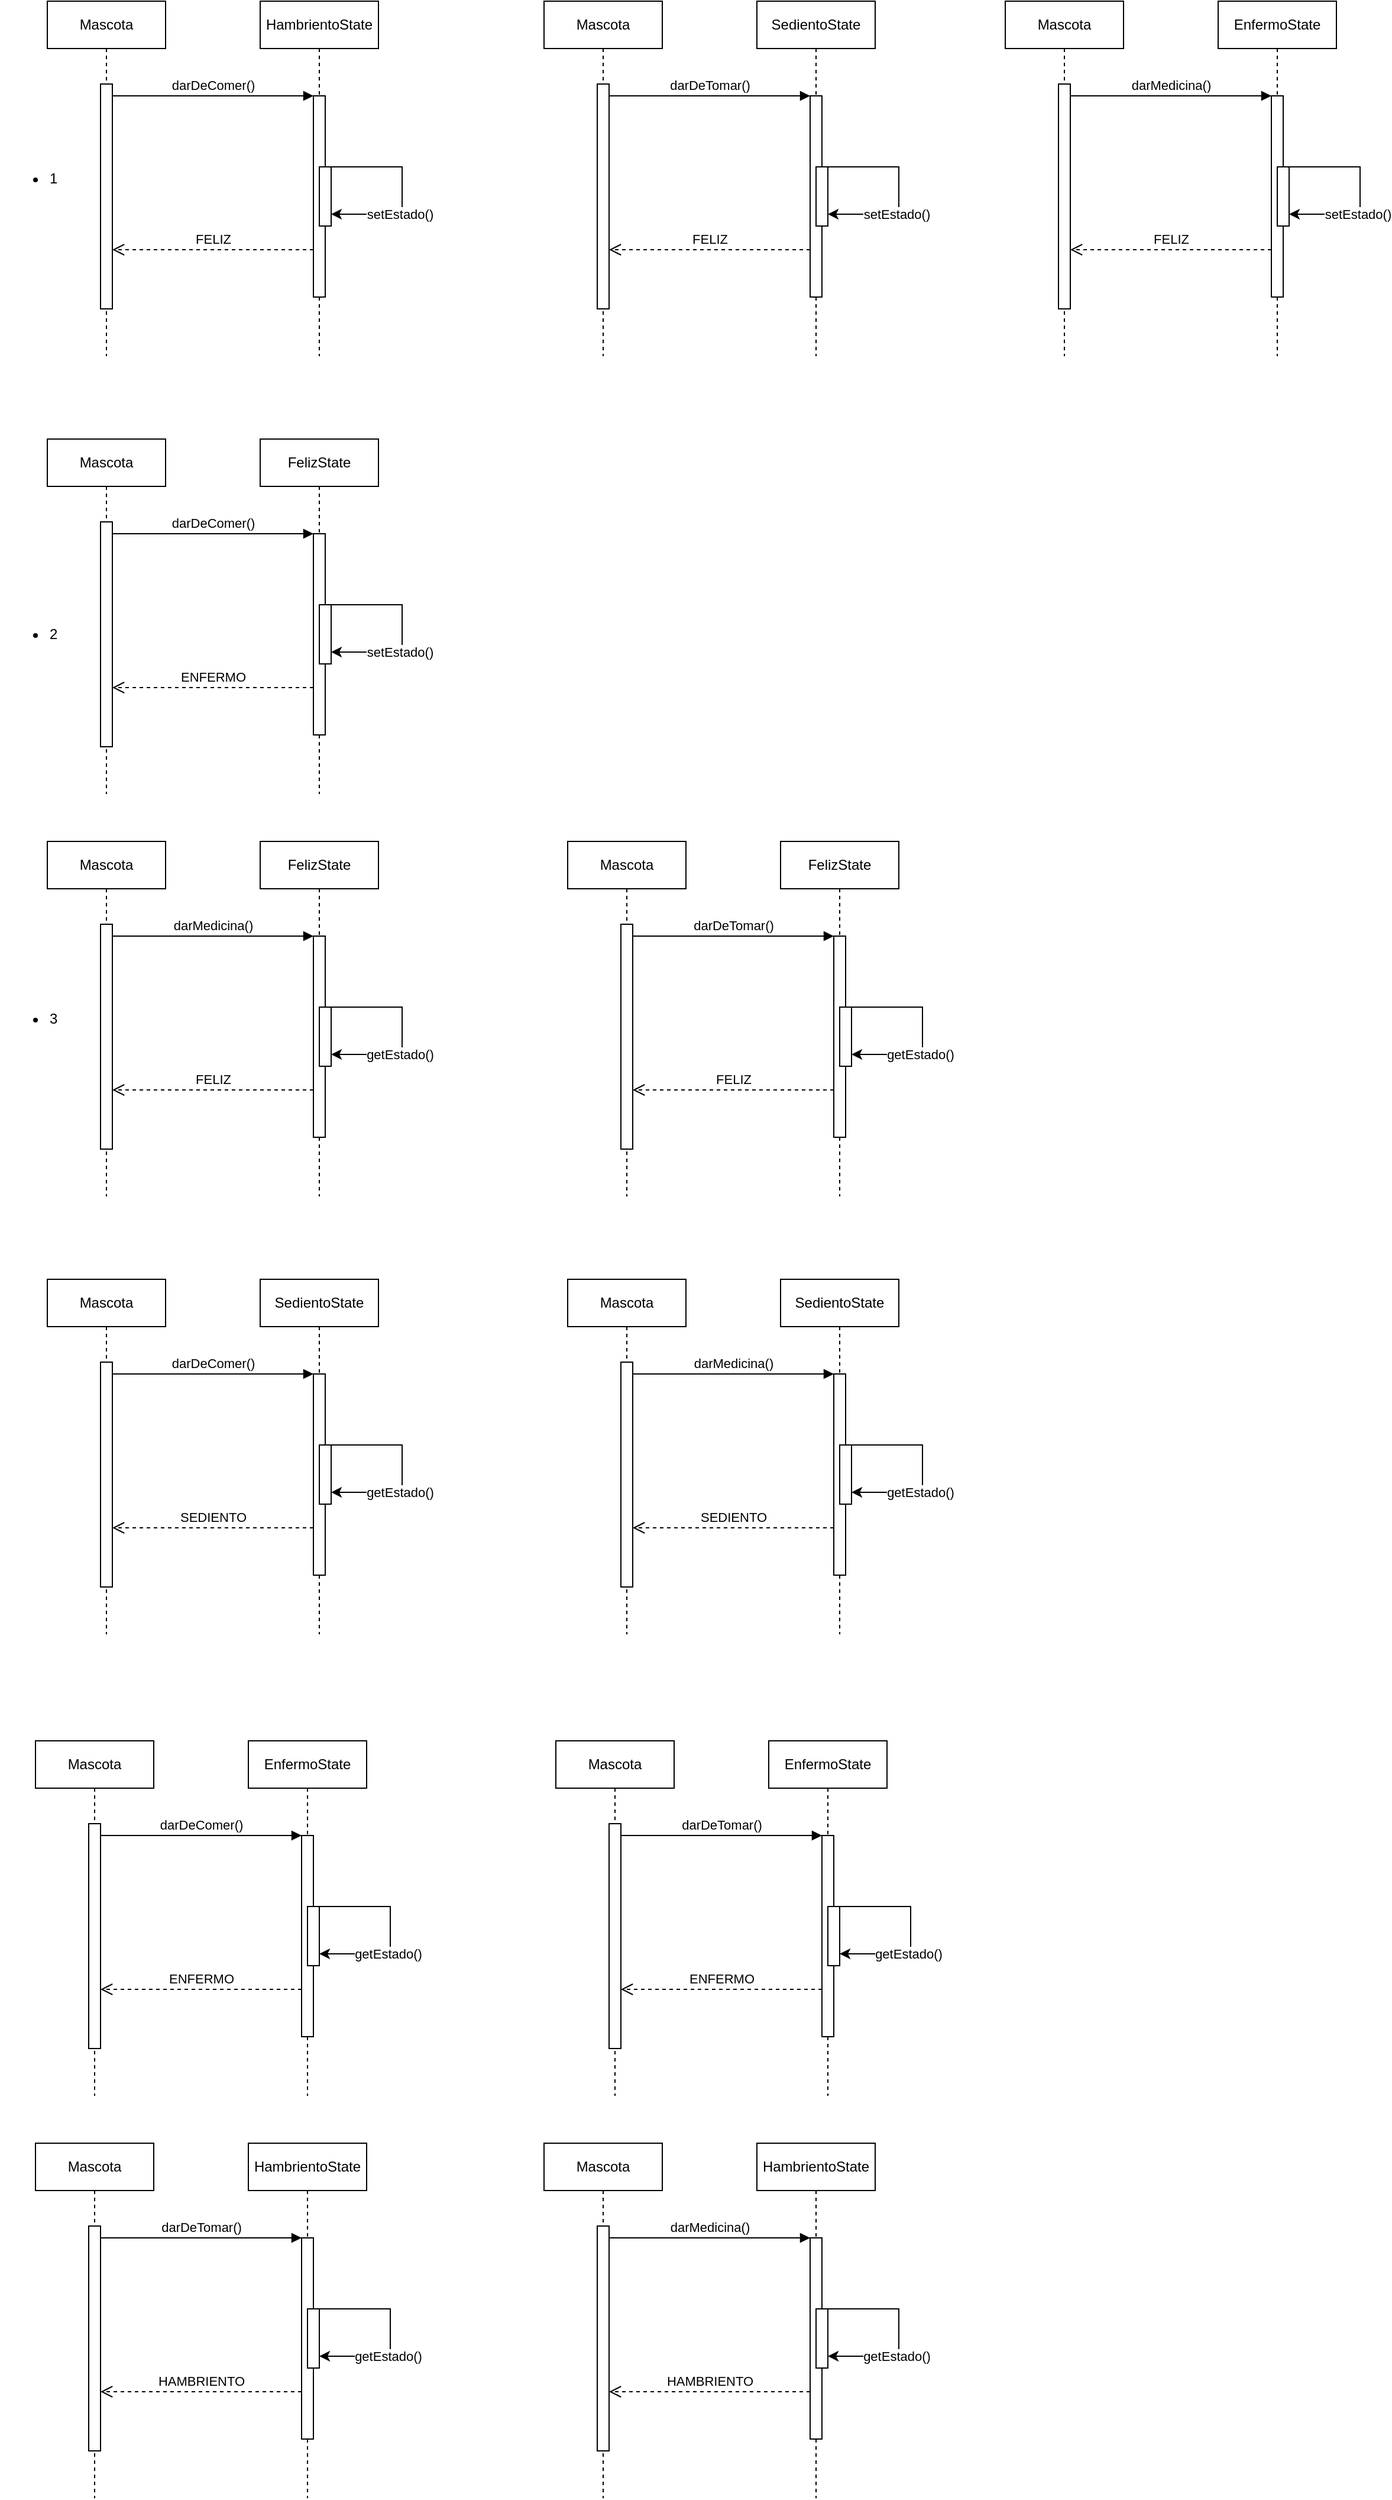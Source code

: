 <mxfile version="22.1.3" type="device">
  <diagram name="Page-1" id="2YBvvXClWsGukQMizWep">
    <mxGraphModel dx="880" dy="478" grid="1" gridSize="10" guides="1" tooltips="1" connect="1" arrows="1" fold="1" page="1" pageScale="1" pageWidth="850" pageHeight="1100" math="0" shadow="0">
      <root>
        <mxCell id="0" />
        <mxCell id="1" parent="0" />
        <mxCell id="iMLuaC9KQMyMeTdLvc0f-1" value="Mascota" style="shape=umlLifeline;perimeter=lifelinePerimeter;whiteSpace=wrap;html=1;container=0;dropTarget=0;collapsible=0;recursiveResize=0;outlineConnect=0;portConstraint=eastwest;newEdgeStyle={&quot;edgeStyle&quot;:&quot;elbowEdgeStyle&quot;,&quot;elbow&quot;:&quot;vertical&quot;,&quot;curved&quot;:0,&quot;rounded&quot;:0};" vertex="1" parent="1">
          <mxGeometry x="40" y="400" width="100" height="300" as="geometry" />
        </mxCell>
        <mxCell id="iMLuaC9KQMyMeTdLvc0f-2" value="" style="html=1;points=[];perimeter=orthogonalPerimeter;outlineConnect=0;targetShapes=umlLifeline;portConstraint=eastwest;newEdgeStyle={&quot;edgeStyle&quot;:&quot;elbowEdgeStyle&quot;,&quot;elbow&quot;:&quot;vertical&quot;,&quot;curved&quot;:0,&quot;rounded&quot;:0};" vertex="1" parent="iMLuaC9KQMyMeTdLvc0f-1">
          <mxGeometry x="45" y="70" width="10" height="190" as="geometry" />
        </mxCell>
        <mxCell id="iMLuaC9KQMyMeTdLvc0f-3" value="FelizState" style="shape=umlLifeline;perimeter=lifelinePerimeter;whiteSpace=wrap;html=1;container=0;dropTarget=0;collapsible=0;recursiveResize=0;outlineConnect=0;portConstraint=eastwest;newEdgeStyle={&quot;edgeStyle&quot;:&quot;elbowEdgeStyle&quot;,&quot;elbow&quot;:&quot;vertical&quot;,&quot;curved&quot;:0,&quot;rounded&quot;:0};" vertex="1" parent="1">
          <mxGeometry x="220" y="400" width="100" height="300" as="geometry" />
        </mxCell>
        <mxCell id="iMLuaC9KQMyMeTdLvc0f-4" value="" style="html=1;points=[];perimeter=orthogonalPerimeter;outlineConnect=0;targetShapes=umlLifeline;portConstraint=eastwest;newEdgeStyle={&quot;edgeStyle&quot;:&quot;elbowEdgeStyle&quot;,&quot;elbow&quot;:&quot;vertical&quot;,&quot;curved&quot;:0,&quot;rounded&quot;:0};" vertex="1" parent="iMLuaC9KQMyMeTdLvc0f-3">
          <mxGeometry x="45" y="80" width="10" height="170" as="geometry" />
        </mxCell>
        <mxCell id="iMLuaC9KQMyMeTdLvc0f-5" value="" style="endArrow=classic;html=1;rounded=0;" edge="1" parent="iMLuaC9KQMyMeTdLvc0f-3" source="iMLuaC9KQMyMeTdLvc0f-4">
          <mxGeometry width="50" height="50" relative="1" as="geometry">
            <mxPoint x="60" y="140" as="sourcePoint" />
            <mxPoint x="60" y="180" as="targetPoint" />
            <Array as="points">
              <mxPoint x="80" y="140" />
              <mxPoint x="120" y="140" />
              <mxPoint x="120" y="180" />
            </Array>
          </mxGeometry>
        </mxCell>
        <mxCell id="iMLuaC9KQMyMeTdLvc0f-6" value="setEstado()" style="edgeLabel;html=1;align=center;verticalAlign=middle;resizable=0;points=[];" vertex="1" connectable="0" parent="iMLuaC9KQMyMeTdLvc0f-5">
          <mxGeometry x="0.301" relative="1" as="geometry">
            <mxPoint as="offset" />
          </mxGeometry>
        </mxCell>
        <mxCell id="iMLuaC9KQMyMeTdLvc0f-7" value="darDeComer()" style="html=1;verticalAlign=bottom;endArrow=block;edgeStyle=elbowEdgeStyle;elbow=horizontal;curved=0;rounded=0;" edge="1" parent="1" source="iMLuaC9KQMyMeTdLvc0f-2" target="iMLuaC9KQMyMeTdLvc0f-4">
          <mxGeometry relative="1" as="geometry">
            <mxPoint x="195" y="490" as="sourcePoint" />
            <Array as="points">
              <mxPoint x="180" y="480" />
            </Array>
          </mxGeometry>
        </mxCell>
        <mxCell id="iMLuaC9KQMyMeTdLvc0f-8" value="ENFERMO" style="html=1;verticalAlign=bottom;endArrow=open;dashed=1;endSize=8;edgeStyle=elbowEdgeStyle;elbow=vertical;curved=0;rounded=0;" edge="1" parent="1" source="iMLuaC9KQMyMeTdLvc0f-4" target="iMLuaC9KQMyMeTdLvc0f-2">
          <mxGeometry relative="1" as="geometry">
            <mxPoint x="195" y="565" as="targetPoint" />
            <Array as="points">
              <mxPoint x="180" y="610" />
            </Array>
          </mxGeometry>
        </mxCell>
        <mxCell id="iMLuaC9KQMyMeTdLvc0f-9" value="" style="rounded=0;whiteSpace=wrap;html=1;" vertex="1" parent="1">
          <mxGeometry x="270" y="540" width="10" height="50" as="geometry" />
        </mxCell>
        <mxCell id="iMLuaC9KQMyMeTdLvc0f-10" value="Mascota" style="shape=umlLifeline;perimeter=lifelinePerimeter;whiteSpace=wrap;html=1;container=0;dropTarget=0;collapsible=0;recursiveResize=0;outlineConnect=0;portConstraint=eastwest;newEdgeStyle={&quot;edgeStyle&quot;:&quot;elbowEdgeStyle&quot;,&quot;elbow&quot;:&quot;vertical&quot;,&quot;curved&quot;:0,&quot;rounded&quot;:0};" vertex="1" parent="1">
          <mxGeometry x="460" y="30" width="100" height="300" as="geometry" />
        </mxCell>
        <mxCell id="iMLuaC9KQMyMeTdLvc0f-11" value="" style="html=1;points=[];perimeter=orthogonalPerimeter;outlineConnect=0;targetShapes=umlLifeline;portConstraint=eastwest;newEdgeStyle={&quot;edgeStyle&quot;:&quot;elbowEdgeStyle&quot;,&quot;elbow&quot;:&quot;vertical&quot;,&quot;curved&quot;:0,&quot;rounded&quot;:0};" vertex="1" parent="iMLuaC9KQMyMeTdLvc0f-10">
          <mxGeometry x="45" y="70" width="10" height="190" as="geometry" />
        </mxCell>
        <mxCell id="iMLuaC9KQMyMeTdLvc0f-12" value="SedientoState" style="shape=umlLifeline;perimeter=lifelinePerimeter;whiteSpace=wrap;html=1;container=0;dropTarget=0;collapsible=0;recursiveResize=0;outlineConnect=0;portConstraint=eastwest;newEdgeStyle={&quot;edgeStyle&quot;:&quot;elbowEdgeStyle&quot;,&quot;elbow&quot;:&quot;vertical&quot;,&quot;curved&quot;:0,&quot;rounded&quot;:0};" vertex="1" parent="1">
          <mxGeometry x="640" y="30" width="100" height="300" as="geometry" />
        </mxCell>
        <mxCell id="iMLuaC9KQMyMeTdLvc0f-13" value="" style="html=1;points=[];perimeter=orthogonalPerimeter;outlineConnect=0;targetShapes=umlLifeline;portConstraint=eastwest;newEdgeStyle={&quot;edgeStyle&quot;:&quot;elbowEdgeStyle&quot;,&quot;elbow&quot;:&quot;vertical&quot;,&quot;curved&quot;:0,&quot;rounded&quot;:0};" vertex="1" parent="iMLuaC9KQMyMeTdLvc0f-12">
          <mxGeometry x="45" y="80" width="10" height="170" as="geometry" />
        </mxCell>
        <mxCell id="iMLuaC9KQMyMeTdLvc0f-14" value="" style="endArrow=classic;html=1;rounded=0;" edge="1" parent="iMLuaC9KQMyMeTdLvc0f-12" source="iMLuaC9KQMyMeTdLvc0f-13">
          <mxGeometry width="50" height="50" relative="1" as="geometry">
            <mxPoint x="60" y="140" as="sourcePoint" />
            <mxPoint x="60" y="180" as="targetPoint" />
            <Array as="points">
              <mxPoint x="80" y="140" />
              <mxPoint x="120" y="140" />
              <mxPoint x="120" y="180" />
            </Array>
          </mxGeometry>
        </mxCell>
        <mxCell id="iMLuaC9KQMyMeTdLvc0f-15" value="setEstado()" style="edgeLabel;html=1;align=center;verticalAlign=middle;resizable=0;points=[];" vertex="1" connectable="0" parent="iMLuaC9KQMyMeTdLvc0f-14">
          <mxGeometry x="0.301" relative="1" as="geometry">
            <mxPoint as="offset" />
          </mxGeometry>
        </mxCell>
        <mxCell id="iMLuaC9KQMyMeTdLvc0f-16" value="darDeTomar()" style="html=1;verticalAlign=bottom;endArrow=block;edgeStyle=elbowEdgeStyle;elbow=horizontal;curved=0;rounded=0;" edge="1" parent="1" source="iMLuaC9KQMyMeTdLvc0f-11" target="iMLuaC9KQMyMeTdLvc0f-13">
          <mxGeometry relative="1" as="geometry">
            <mxPoint x="615" y="120" as="sourcePoint" />
            <Array as="points">
              <mxPoint x="600" y="110" />
            </Array>
          </mxGeometry>
        </mxCell>
        <mxCell id="iMLuaC9KQMyMeTdLvc0f-17" value="FELIZ" style="html=1;verticalAlign=bottom;endArrow=open;dashed=1;endSize=8;edgeStyle=elbowEdgeStyle;elbow=vertical;curved=0;rounded=0;" edge="1" parent="1" source="iMLuaC9KQMyMeTdLvc0f-13" target="iMLuaC9KQMyMeTdLvc0f-11">
          <mxGeometry relative="1" as="geometry">
            <mxPoint x="615" y="195" as="targetPoint" />
            <Array as="points">
              <mxPoint x="600" y="240" />
            </Array>
          </mxGeometry>
        </mxCell>
        <mxCell id="iMLuaC9KQMyMeTdLvc0f-18" value="" style="rounded=0;whiteSpace=wrap;html=1;" vertex="1" parent="1">
          <mxGeometry x="690" y="170" width="10" height="50" as="geometry" />
        </mxCell>
        <mxCell id="iMLuaC9KQMyMeTdLvc0f-19" value="Mascota" style="shape=umlLifeline;perimeter=lifelinePerimeter;whiteSpace=wrap;html=1;container=0;dropTarget=0;collapsible=0;recursiveResize=0;outlineConnect=0;portConstraint=eastwest;newEdgeStyle={&quot;edgeStyle&quot;:&quot;elbowEdgeStyle&quot;,&quot;elbow&quot;:&quot;vertical&quot;,&quot;curved&quot;:0,&quot;rounded&quot;:0};" vertex="1" parent="1">
          <mxGeometry x="850" y="30" width="100" height="300" as="geometry" />
        </mxCell>
        <mxCell id="iMLuaC9KQMyMeTdLvc0f-20" value="" style="html=1;points=[];perimeter=orthogonalPerimeter;outlineConnect=0;targetShapes=umlLifeline;portConstraint=eastwest;newEdgeStyle={&quot;edgeStyle&quot;:&quot;elbowEdgeStyle&quot;,&quot;elbow&quot;:&quot;vertical&quot;,&quot;curved&quot;:0,&quot;rounded&quot;:0};" vertex="1" parent="iMLuaC9KQMyMeTdLvc0f-19">
          <mxGeometry x="45" y="70" width="10" height="190" as="geometry" />
        </mxCell>
        <mxCell id="iMLuaC9KQMyMeTdLvc0f-21" value="EnfermoState" style="shape=umlLifeline;perimeter=lifelinePerimeter;whiteSpace=wrap;html=1;container=0;dropTarget=0;collapsible=0;recursiveResize=0;outlineConnect=0;portConstraint=eastwest;newEdgeStyle={&quot;edgeStyle&quot;:&quot;elbowEdgeStyle&quot;,&quot;elbow&quot;:&quot;vertical&quot;,&quot;curved&quot;:0,&quot;rounded&quot;:0};" vertex="1" parent="1">
          <mxGeometry x="1030" y="30" width="100" height="300" as="geometry" />
        </mxCell>
        <mxCell id="iMLuaC9KQMyMeTdLvc0f-22" value="" style="html=1;points=[];perimeter=orthogonalPerimeter;outlineConnect=0;targetShapes=umlLifeline;portConstraint=eastwest;newEdgeStyle={&quot;edgeStyle&quot;:&quot;elbowEdgeStyle&quot;,&quot;elbow&quot;:&quot;vertical&quot;,&quot;curved&quot;:0,&quot;rounded&quot;:0};" vertex="1" parent="iMLuaC9KQMyMeTdLvc0f-21">
          <mxGeometry x="45" y="80" width="10" height="170" as="geometry" />
        </mxCell>
        <mxCell id="iMLuaC9KQMyMeTdLvc0f-23" value="" style="endArrow=classic;html=1;rounded=0;" edge="1" parent="iMLuaC9KQMyMeTdLvc0f-21" source="iMLuaC9KQMyMeTdLvc0f-22">
          <mxGeometry width="50" height="50" relative="1" as="geometry">
            <mxPoint x="60" y="140" as="sourcePoint" />
            <mxPoint x="60" y="180" as="targetPoint" />
            <Array as="points">
              <mxPoint x="80" y="140" />
              <mxPoint x="120" y="140" />
              <mxPoint x="120" y="180" />
            </Array>
          </mxGeometry>
        </mxCell>
        <mxCell id="iMLuaC9KQMyMeTdLvc0f-24" value="setEstado()" style="edgeLabel;html=1;align=center;verticalAlign=middle;resizable=0;points=[];" vertex="1" connectable="0" parent="iMLuaC9KQMyMeTdLvc0f-23">
          <mxGeometry x="0.301" relative="1" as="geometry">
            <mxPoint as="offset" />
          </mxGeometry>
        </mxCell>
        <mxCell id="iMLuaC9KQMyMeTdLvc0f-25" value="darMedicina()" style="html=1;verticalAlign=bottom;endArrow=block;edgeStyle=elbowEdgeStyle;elbow=horizontal;curved=0;rounded=0;" edge="1" parent="1" source="iMLuaC9KQMyMeTdLvc0f-20" target="iMLuaC9KQMyMeTdLvc0f-22">
          <mxGeometry relative="1" as="geometry">
            <mxPoint x="1005" y="120" as="sourcePoint" />
            <Array as="points">
              <mxPoint x="990" y="110" />
            </Array>
          </mxGeometry>
        </mxCell>
        <mxCell id="iMLuaC9KQMyMeTdLvc0f-26" value="FELIZ" style="html=1;verticalAlign=bottom;endArrow=open;dashed=1;endSize=8;edgeStyle=elbowEdgeStyle;elbow=vertical;curved=0;rounded=0;" edge="1" parent="1" source="iMLuaC9KQMyMeTdLvc0f-22" target="iMLuaC9KQMyMeTdLvc0f-20">
          <mxGeometry relative="1" as="geometry">
            <mxPoint x="1005" y="195" as="targetPoint" />
            <Array as="points">
              <mxPoint x="990" y="240" />
            </Array>
          </mxGeometry>
        </mxCell>
        <mxCell id="iMLuaC9KQMyMeTdLvc0f-27" value="" style="rounded=0;whiteSpace=wrap;html=1;" vertex="1" parent="1">
          <mxGeometry x="1080" y="170" width="10" height="50" as="geometry" />
        </mxCell>
        <mxCell id="iMLuaC9KQMyMeTdLvc0f-46" value="Mascota" style="shape=umlLifeline;perimeter=lifelinePerimeter;whiteSpace=wrap;html=1;container=0;dropTarget=0;collapsible=0;recursiveResize=0;outlineConnect=0;portConstraint=eastwest;newEdgeStyle={&quot;edgeStyle&quot;:&quot;elbowEdgeStyle&quot;,&quot;elbow&quot;:&quot;vertical&quot;,&quot;curved&quot;:0,&quot;rounded&quot;:0};" vertex="1" parent="1">
          <mxGeometry x="40" y="30" width="100" height="300" as="geometry" />
        </mxCell>
        <mxCell id="iMLuaC9KQMyMeTdLvc0f-47" value="" style="html=1;points=[];perimeter=orthogonalPerimeter;outlineConnect=0;targetShapes=umlLifeline;portConstraint=eastwest;newEdgeStyle={&quot;edgeStyle&quot;:&quot;elbowEdgeStyle&quot;,&quot;elbow&quot;:&quot;vertical&quot;,&quot;curved&quot;:0,&quot;rounded&quot;:0};" vertex="1" parent="iMLuaC9KQMyMeTdLvc0f-46">
          <mxGeometry x="45" y="70" width="10" height="190" as="geometry" />
        </mxCell>
        <mxCell id="iMLuaC9KQMyMeTdLvc0f-48" value="HambrientoState" style="shape=umlLifeline;perimeter=lifelinePerimeter;whiteSpace=wrap;html=1;container=0;dropTarget=0;collapsible=0;recursiveResize=0;outlineConnect=0;portConstraint=eastwest;newEdgeStyle={&quot;edgeStyle&quot;:&quot;elbowEdgeStyle&quot;,&quot;elbow&quot;:&quot;vertical&quot;,&quot;curved&quot;:0,&quot;rounded&quot;:0};" vertex="1" parent="1">
          <mxGeometry x="220" y="30" width="100" height="300" as="geometry" />
        </mxCell>
        <mxCell id="iMLuaC9KQMyMeTdLvc0f-49" value="" style="html=1;points=[];perimeter=orthogonalPerimeter;outlineConnect=0;targetShapes=umlLifeline;portConstraint=eastwest;newEdgeStyle={&quot;edgeStyle&quot;:&quot;elbowEdgeStyle&quot;,&quot;elbow&quot;:&quot;vertical&quot;,&quot;curved&quot;:0,&quot;rounded&quot;:0};" vertex="1" parent="iMLuaC9KQMyMeTdLvc0f-48">
          <mxGeometry x="45" y="80" width="10" height="170" as="geometry" />
        </mxCell>
        <mxCell id="iMLuaC9KQMyMeTdLvc0f-50" value="" style="endArrow=classic;html=1;rounded=0;" edge="1" parent="iMLuaC9KQMyMeTdLvc0f-48" source="iMLuaC9KQMyMeTdLvc0f-49">
          <mxGeometry width="50" height="50" relative="1" as="geometry">
            <mxPoint x="60" y="140" as="sourcePoint" />
            <mxPoint x="60" y="180" as="targetPoint" />
            <Array as="points">
              <mxPoint x="80" y="140" />
              <mxPoint x="120" y="140" />
              <mxPoint x="120" y="180" />
            </Array>
          </mxGeometry>
        </mxCell>
        <mxCell id="iMLuaC9KQMyMeTdLvc0f-51" value="setEstado()" style="edgeLabel;html=1;align=center;verticalAlign=middle;resizable=0;points=[];" vertex="1" connectable="0" parent="iMLuaC9KQMyMeTdLvc0f-50">
          <mxGeometry x="0.301" relative="1" as="geometry">
            <mxPoint as="offset" />
          </mxGeometry>
        </mxCell>
        <mxCell id="iMLuaC9KQMyMeTdLvc0f-52" value="darDeComer()" style="html=1;verticalAlign=bottom;endArrow=block;edgeStyle=elbowEdgeStyle;elbow=horizontal;curved=0;rounded=0;" edge="1" parent="1" source="iMLuaC9KQMyMeTdLvc0f-47" target="iMLuaC9KQMyMeTdLvc0f-49">
          <mxGeometry relative="1" as="geometry">
            <mxPoint x="195" y="120" as="sourcePoint" />
            <Array as="points">
              <mxPoint x="180" y="110" />
            </Array>
          </mxGeometry>
        </mxCell>
        <mxCell id="iMLuaC9KQMyMeTdLvc0f-53" value="FELIZ" style="html=1;verticalAlign=bottom;endArrow=open;dashed=1;endSize=8;edgeStyle=elbowEdgeStyle;elbow=vertical;curved=0;rounded=0;" edge="1" parent="1" source="iMLuaC9KQMyMeTdLvc0f-49" target="iMLuaC9KQMyMeTdLvc0f-47">
          <mxGeometry relative="1" as="geometry">
            <mxPoint x="195" y="195" as="targetPoint" />
            <Array as="points">
              <mxPoint x="180" y="240" />
            </Array>
          </mxGeometry>
        </mxCell>
        <mxCell id="iMLuaC9KQMyMeTdLvc0f-54" value="" style="rounded=0;whiteSpace=wrap;html=1;" vertex="1" parent="1">
          <mxGeometry x="270" y="170" width="10" height="50" as="geometry" />
        </mxCell>
        <mxCell id="iMLuaC9KQMyMeTdLvc0f-73" value="Mascota" style="shape=umlLifeline;perimeter=lifelinePerimeter;whiteSpace=wrap;html=1;container=0;dropTarget=0;collapsible=0;recursiveResize=0;outlineConnect=0;portConstraint=eastwest;newEdgeStyle={&quot;edgeStyle&quot;:&quot;elbowEdgeStyle&quot;,&quot;elbow&quot;:&quot;vertical&quot;,&quot;curved&quot;:0,&quot;rounded&quot;:0};" vertex="1" parent="1">
          <mxGeometry x="30" y="1840" width="100" height="300" as="geometry" />
        </mxCell>
        <mxCell id="iMLuaC9KQMyMeTdLvc0f-74" value="" style="html=1;points=[];perimeter=orthogonalPerimeter;outlineConnect=0;targetShapes=umlLifeline;portConstraint=eastwest;newEdgeStyle={&quot;edgeStyle&quot;:&quot;elbowEdgeStyle&quot;,&quot;elbow&quot;:&quot;vertical&quot;,&quot;curved&quot;:0,&quot;rounded&quot;:0};" vertex="1" parent="iMLuaC9KQMyMeTdLvc0f-73">
          <mxGeometry x="45" y="70" width="10" height="190" as="geometry" />
        </mxCell>
        <mxCell id="iMLuaC9KQMyMeTdLvc0f-75" value="HambrientoState" style="shape=umlLifeline;perimeter=lifelinePerimeter;whiteSpace=wrap;html=1;container=0;dropTarget=0;collapsible=0;recursiveResize=0;outlineConnect=0;portConstraint=eastwest;newEdgeStyle={&quot;edgeStyle&quot;:&quot;elbowEdgeStyle&quot;,&quot;elbow&quot;:&quot;vertical&quot;,&quot;curved&quot;:0,&quot;rounded&quot;:0};" vertex="1" parent="1">
          <mxGeometry x="210" y="1840" width="100" height="300" as="geometry" />
        </mxCell>
        <mxCell id="iMLuaC9KQMyMeTdLvc0f-76" value="" style="html=1;points=[];perimeter=orthogonalPerimeter;outlineConnect=0;targetShapes=umlLifeline;portConstraint=eastwest;newEdgeStyle={&quot;edgeStyle&quot;:&quot;elbowEdgeStyle&quot;,&quot;elbow&quot;:&quot;vertical&quot;,&quot;curved&quot;:0,&quot;rounded&quot;:0};" vertex="1" parent="iMLuaC9KQMyMeTdLvc0f-75">
          <mxGeometry x="45" y="80" width="10" height="170" as="geometry" />
        </mxCell>
        <mxCell id="iMLuaC9KQMyMeTdLvc0f-77" value="" style="endArrow=classic;html=1;rounded=0;" edge="1" parent="iMLuaC9KQMyMeTdLvc0f-75" source="iMLuaC9KQMyMeTdLvc0f-76">
          <mxGeometry width="50" height="50" relative="1" as="geometry">
            <mxPoint x="60" y="140" as="sourcePoint" />
            <mxPoint x="60" y="180" as="targetPoint" />
            <Array as="points">
              <mxPoint x="80" y="140" />
              <mxPoint x="120" y="140" />
              <mxPoint x="120" y="180" />
            </Array>
          </mxGeometry>
        </mxCell>
        <mxCell id="iMLuaC9KQMyMeTdLvc0f-78" value="getEstado()" style="edgeLabel;html=1;align=center;verticalAlign=middle;resizable=0;points=[];" vertex="1" connectable="0" parent="iMLuaC9KQMyMeTdLvc0f-77">
          <mxGeometry x="0.301" relative="1" as="geometry">
            <mxPoint as="offset" />
          </mxGeometry>
        </mxCell>
        <mxCell id="iMLuaC9KQMyMeTdLvc0f-79" value="darDeTomar()" style="html=1;verticalAlign=bottom;endArrow=block;edgeStyle=elbowEdgeStyle;elbow=horizontal;curved=0;rounded=0;" edge="1" parent="1">
          <mxGeometry relative="1" as="geometry">
            <mxPoint x="85" y="1920" as="sourcePoint" />
            <Array as="points">
              <mxPoint x="170" y="1920" />
            </Array>
            <mxPoint x="255" y="1920" as="targetPoint" />
          </mxGeometry>
        </mxCell>
        <mxCell id="iMLuaC9KQMyMeTdLvc0f-80" value="HAMBRIENTO" style="html=1;verticalAlign=bottom;endArrow=open;dashed=1;endSize=8;edgeStyle=elbowEdgeStyle;elbow=horizontal;curved=0;rounded=0;" edge="1" parent="1" source="iMLuaC9KQMyMeTdLvc0f-76" target="iMLuaC9KQMyMeTdLvc0f-74">
          <mxGeometry relative="1" as="geometry">
            <mxPoint x="185" y="2005" as="targetPoint" />
            <Array as="points">
              <mxPoint x="170" y="2050" />
            </Array>
          </mxGeometry>
        </mxCell>
        <mxCell id="iMLuaC9KQMyMeTdLvc0f-81" value="" style="rounded=0;whiteSpace=wrap;html=1;" vertex="1" parent="1">
          <mxGeometry x="260" y="1980" width="10" height="50" as="geometry" />
        </mxCell>
        <mxCell id="iMLuaC9KQMyMeTdLvc0f-82" value="Mascota" style="shape=umlLifeline;perimeter=lifelinePerimeter;whiteSpace=wrap;html=1;container=0;dropTarget=0;collapsible=0;recursiveResize=0;outlineConnect=0;portConstraint=eastwest;newEdgeStyle={&quot;edgeStyle&quot;:&quot;elbowEdgeStyle&quot;,&quot;elbow&quot;:&quot;vertical&quot;,&quot;curved&quot;:0,&quot;rounded&quot;:0};" vertex="1" parent="1">
          <mxGeometry x="30" y="1500" width="100" height="300" as="geometry" />
        </mxCell>
        <mxCell id="iMLuaC9KQMyMeTdLvc0f-83" value="" style="html=1;points=[];perimeter=orthogonalPerimeter;outlineConnect=0;targetShapes=umlLifeline;portConstraint=eastwest;newEdgeStyle={&quot;edgeStyle&quot;:&quot;elbowEdgeStyle&quot;,&quot;elbow&quot;:&quot;vertical&quot;,&quot;curved&quot;:0,&quot;rounded&quot;:0};" vertex="1" parent="iMLuaC9KQMyMeTdLvc0f-82">
          <mxGeometry x="45" y="70" width="10" height="190" as="geometry" />
        </mxCell>
        <mxCell id="iMLuaC9KQMyMeTdLvc0f-84" value="EnfermoState" style="shape=umlLifeline;perimeter=lifelinePerimeter;whiteSpace=wrap;html=1;container=0;dropTarget=0;collapsible=0;recursiveResize=0;outlineConnect=0;portConstraint=eastwest;newEdgeStyle={&quot;edgeStyle&quot;:&quot;elbowEdgeStyle&quot;,&quot;elbow&quot;:&quot;vertical&quot;,&quot;curved&quot;:0,&quot;rounded&quot;:0};" vertex="1" parent="1">
          <mxGeometry x="210" y="1500" width="100" height="300" as="geometry" />
        </mxCell>
        <mxCell id="iMLuaC9KQMyMeTdLvc0f-85" value="" style="html=1;points=[];perimeter=orthogonalPerimeter;outlineConnect=0;targetShapes=umlLifeline;portConstraint=eastwest;newEdgeStyle={&quot;edgeStyle&quot;:&quot;elbowEdgeStyle&quot;,&quot;elbow&quot;:&quot;vertical&quot;,&quot;curved&quot;:0,&quot;rounded&quot;:0};" vertex="1" parent="iMLuaC9KQMyMeTdLvc0f-84">
          <mxGeometry x="45" y="80" width="10" height="170" as="geometry" />
        </mxCell>
        <mxCell id="iMLuaC9KQMyMeTdLvc0f-86" value="" style="endArrow=classic;html=1;rounded=0;" edge="1" parent="iMLuaC9KQMyMeTdLvc0f-84" source="iMLuaC9KQMyMeTdLvc0f-85">
          <mxGeometry width="50" height="50" relative="1" as="geometry">
            <mxPoint x="60" y="140" as="sourcePoint" />
            <mxPoint x="60" y="180" as="targetPoint" />
            <Array as="points">
              <mxPoint x="80" y="140" />
              <mxPoint x="120" y="140" />
              <mxPoint x="120" y="180" />
            </Array>
          </mxGeometry>
        </mxCell>
        <mxCell id="iMLuaC9KQMyMeTdLvc0f-87" value="getEstado()" style="edgeLabel;html=1;align=center;verticalAlign=middle;resizable=0;points=[];" vertex="1" connectable="0" parent="iMLuaC9KQMyMeTdLvc0f-86">
          <mxGeometry x="0.301" relative="1" as="geometry">
            <mxPoint as="offset" />
          </mxGeometry>
        </mxCell>
        <mxCell id="iMLuaC9KQMyMeTdLvc0f-88" value="darDeComer()" style="html=1;verticalAlign=bottom;endArrow=block;edgeStyle=elbowEdgeStyle;elbow=horizontal;curved=0;rounded=0;" edge="1" parent="1" source="iMLuaC9KQMyMeTdLvc0f-83" target="iMLuaC9KQMyMeTdLvc0f-85">
          <mxGeometry relative="1" as="geometry">
            <mxPoint x="185" y="1590" as="sourcePoint" />
            <Array as="points">
              <mxPoint x="170" y="1580" />
            </Array>
          </mxGeometry>
        </mxCell>
        <mxCell id="iMLuaC9KQMyMeTdLvc0f-89" value="ENFERMO" style="html=1;verticalAlign=bottom;endArrow=open;dashed=1;endSize=8;edgeStyle=elbowEdgeStyle;elbow=vertical;curved=0;rounded=0;" edge="1" parent="1" source="iMLuaC9KQMyMeTdLvc0f-85" target="iMLuaC9KQMyMeTdLvc0f-83">
          <mxGeometry relative="1" as="geometry">
            <mxPoint x="185" y="1665" as="targetPoint" />
            <Array as="points">
              <mxPoint x="170" y="1710" />
            </Array>
          </mxGeometry>
        </mxCell>
        <mxCell id="iMLuaC9KQMyMeTdLvc0f-90" value="" style="rounded=0;whiteSpace=wrap;html=1;" vertex="1" parent="1">
          <mxGeometry x="260" y="1640" width="10" height="50" as="geometry" />
        </mxCell>
        <mxCell id="iMLuaC9KQMyMeTdLvc0f-91" value="Mascota" style="shape=umlLifeline;perimeter=lifelinePerimeter;whiteSpace=wrap;html=1;container=0;dropTarget=0;collapsible=0;recursiveResize=0;outlineConnect=0;portConstraint=eastwest;newEdgeStyle={&quot;edgeStyle&quot;:&quot;elbowEdgeStyle&quot;,&quot;elbow&quot;:&quot;vertical&quot;,&quot;curved&quot;:0,&quot;rounded&quot;:0};" vertex="1" parent="1">
          <mxGeometry x="470" y="1500" width="100" height="300" as="geometry" />
        </mxCell>
        <mxCell id="iMLuaC9KQMyMeTdLvc0f-92" value="" style="html=1;points=[];perimeter=orthogonalPerimeter;outlineConnect=0;targetShapes=umlLifeline;portConstraint=eastwest;newEdgeStyle={&quot;edgeStyle&quot;:&quot;elbowEdgeStyle&quot;,&quot;elbow&quot;:&quot;vertical&quot;,&quot;curved&quot;:0,&quot;rounded&quot;:0};" vertex="1" parent="iMLuaC9KQMyMeTdLvc0f-91">
          <mxGeometry x="45" y="70" width="10" height="190" as="geometry" />
        </mxCell>
        <mxCell id="iMLuaC9KQMyMeTdLvc0f-93" value="EnfermoState" style="shape=umlLifeline;perimeter=lifelinePerimeter;whiteSpace=wrap;html=1;container=0;dropTarget=0;collapsible=0;recursiveResize=0;outlineConnect=0;portConstraint=eastwest;newEdgeStyle={&quot;edgeStyle&quot;:&quot;elbowEdgeStyle&quot;,&quot;elbow&quot;:&quot;vertical&quot;,&quot;curved&quot;:0,&quot;rounded&quot;:0};" vertex="1" parent="1">
          <mxGeometry x="650" y="1500" width="100" height="300" as="geometry" />
        </mxCell>
        <mxCell id="iMLuaC9KQMyMeTdLvc0f-94" value="" style="html=1;points=[];perimeter=orthogonalPerimeter;outlineConnect=0;targetShapes=umlLifeline;portConstraint=eastwest;newEdgeStyle={&quot;edgeStyle&quot;:&quot;elbowEdgeStyle&quot;,&quot;elbow&quot;:&quot;vertical&quot;,&quot;curved&quot;:0,&quot;rounded&quot;:0};" vertex="1" parent="iMLuaC9KQMyMeTdLvc0f-93">
          <mxGeometry x="45" y="80" width="10" height="170" as="geometry" />
        </mxCell>
        <mxCell id="iMLuaC9KQMyMeTdLvc0f-95" value="" style="endArrow=classic;html=1;rounded=0;" edge="1" parent="iMLuaC9KQMyMeTdLvc0f-93" source="iMLuaC9KQMyMeTdLvc0f-94">
          <mxGeometry width="50" height="50" relative="1" as="geometry">
            <mxPoint x="60" y="140" as="sourcePoint" />
            <mxPoint x="60" y="180" as="targetPoint" />
            <Array as="points">
              <mxPoint x="80" y="140" />
              <mxPoint x="120" y="140" />
              <mxPoint x="120" y="180" />
            </Array>
          </mxGeometry>
        </mxCell>
        <mxCell id="iMLuaC9KQMyMeTdLvc0f-96" value="getEstado()" style="edgeLabel;html=1;align=center;verticalAlign=middle;resizable=0;points=[];" vertex="1" connectable="0" parent="iMLuaC9KQMyMeTdLvc0f-95">
          <mxGeometry x="0.301" relative="1" as="geometry">
            <mxPoint as="offset" />
          </mxGeometry>
        </mxCell>
        <mxCell id="iMLuaC9KQMyMeTdLvc0f-97" value="darDeTomar()" style="html=1;verticalAlign=bottom;endArrow=block;edgeStyle=elbowEdgeStyle;elbow=horizontal;curved=0;rounded=0;" edge="1" parent="1" source="iMLuaC9KQMyMeTdLvc0f-92" target="iMLuaC9KQMyMeTdLvc0f-94">
          <mxGeometry relative="1" as="geometry">
            <mxPoint x="625" y="1590" as="sourcePoint" />
            <Array as="points">
              <mxPoint x="610" y="1580" />
            </Array>
          </mxGeometry>
        </mxCell>
        <mxCell id="iMLuaC9KQMyMeTdLvc0f-98" value="ENFERMO" style="html=1;verticalAlign=bottom;endArrow=open;dashed=1;endSize=8;edgeStyle=elbowEdgeStyle;elbow=vertical;curved=0;rounded=0;" edge="1" parent="1" source="iMLuaC9KQMyMeTdLvc0f-94" target="iMLuaC9KQMyMeTdLvc0f-92">
          <mxGeometry relative="1" as="geometry">
            <mxPoint x="625" y="1665" as="targetPoint" />
            <Array as="points">
              <mxPoint x="610" y="1710" />
            </Array>
          </mxGeometry>
        </mxCell>
        <mxCell id="iMLuaC9KQMyMeTdLvc0f-99" value="" style="rounded=0;whiteSpace=wrap;html=1;" vertex="1" parent="1">
          <mxGeometry x="700" y="1640" width="10" height="50" as="geometry" />
        </mxCell>
        <mxCell id="iMLuaC9KQMyMeTdLvc0f-114" value="Mascota" style="shape=umlLifeline;perimeter=lifelinePerimeter;whiteSpace=wrap;html=1;container=0;dropTarget=0;collapsible=0;recursiveResize=0;outlineConnect=0;portConstraint=eastwest;newEdgeStyle={&quot;edgeStyle&quot;:&quot;elbowEdgeStyle&quot;,&quot;elbow&quot;:&quot;vertical&quot;,&quot;curved&quot;:0,&quot;rounded&quot;:0};" vertex="1" parent="1">
          <mxGeometry x="40" y="740" width="100" height="300" as="geometry" />
        </mxCell>
        <mxCell id="iMLuaC9KQMyMeTdLvc0f-115" value="" style="html=1;points=[];perimeter=orthogonalPerimeter;outlineConnect=0;targetShapes=umlLifeline;portConstraint=eastwest;newEdgeStyle={&quot;edgeStyle&quot;:&quot;elbowEdgeStyle&quot;,&quot;elbow&quot;:&quot;vertical&quot;,&quot;curved&quot;:0,&quot;rounded&quot;:0};" vertex="1" parent="iMLuaC9KQMyMeTdLvc0f-114">
          <mxGeometry x="45" y="70" width="10" height="190" as="geometry" />
        </mxCell>
        <mxCell id="iMLuaC9KQMyMeTdLvc0f-116" value="FelizState" style="shape=umlLifeline;perimeter=lifelinePerimeter;whiteSpace=wrap;html=1;container=0;dropTarget=0;collapsible=0;recursiveResize=0;outlineConnect=0;portConstraint=eastwest;newEdgeStyle={&quot;edgeStyle&quot;:&quot;elbowEdgeStyle&quot;,&quot;elbow&quot;:&quot;vertical&quot;,&quot;curved&quot;:0,&quot;rounded&quot;:0};" vertex="1" parent="1">
          <mxGeometry x="220" y="740" width="100" height="300" as="geometry" />
        </mxCell>
        <mxCell id="iMLuaC9KQMyMeTdLvc0f-117" value="" style="html=1;points=[];perimeter=orthogonalPerimeter;outlineConnect=0;targetShapes=umlLifeline;portConstraint=eastwest;newEdgeStyle={&quot;edgeStyle&quot;:&quot;elbowEdgeStyle&quot;,&quot;elbow&quot;:&quot;vertical&quot;,&quot;curved&quot;:0,&quot;rounded&quot;:0};" vertex="1" parent="iMLuaC9KQMyMeTdLvc0f-116">
          <mxGeometry x="45" y="80" width="10" height="170" as="geometry" />
        </mxCell>
        <mxCell id="iMLuaC9KQMyMeTdLvc0f-118" value="" style="endArrow=classic;html=1;rounded=0;" edge="1" parent="iMLuaC9KQMyMeTdLvc0f-116" source="iMLuaC9KQMyMeTdLvc0f-117">
          <mxGeometry width="50" height="50" relative="1" as="geometry">
            <mxPoint x="60" y="140" as="sourcePoint" />
            <mxPoint x="60" y="180" as="targetPoint" />
            <Array as="points">
              <mxPoint x="80" y="140" />
              <mxPoint x="120" y="140" />
              <mxPoint x="120" y="180" />
            </Array>
          </mxGeometry>
        </mxCell>
        <mxCell id="iMLuaC9KQMyMeTdLvc0f-119" value="getEstado()" style="edgeLabel;html=1;align=center;verticalAlign=middle;resizable=0;points=[];" vertex="1" connectable="0" parent="iMLuaC9KQMyMeTdLvc0f-118">
          <mxGeometry x="0.301" relative="1" as="geometry">
            <mxPoint as="offset" />
          </mxGeometry>
        </mxCell>
        <mxCell id="iMLuaC9KQMyMeTdLvc0f-120" value="darMedicina()" style="html=1;verticalAlign=bottom;endArrow=block;edgeStyle=elbowEdgeStyle;elbow=horizontal;curved=0;rounded=0;" edge="1" parent="1" source="iMLuaC9KQMyMeTdLvc0f-115" target="iMLuaC9KQMyMeTdLvc0f-117">
          <mxGeometry relative="1" as="geometry">
            <mxPoint x="195" y="830" as="sourcePoint" />
            <Array as="points">
              <mxPoint x="180" y="820" />
            </Array>
          </mxGeometry>
        </mxCell>
        <mxCell id="iMLuaC9KQMyMeTdLvc0f-121" value="FELIZ" style="html=1;verticalAlign=bottom;endArrow=open;dashed=1;endSize=8;edgeStyle=elbowEdgeStyle;elbow=vertical;curved=0;rounded=0;" edge="1" parent="1" source="iMLuaC9KQMyMeTdLvc0f-117" target="iMLuaC9KQMyMeTdLvc0f-115">
          <mxGeometry relative="1" as="geometry">
            <mxPoint x="195" y="905" as="targetPoint" />
            <Array as="points">
              <mxPoint x="180" y="950" />
            </Array>
          </mxGeometry>
        </mxCell>
        <mxCell id="iMLuaC9KQMyMeTdLvc0f-122" value="" style="rounded=0;whiteSpace=wrap;html=1;" vertex="1" parent="1">
          <mxGeometry x="270" y="880" width="10" height="50" as="geometry" />
        </mxCell>
        <mxCell id="iMLuaC9KQMyMeTdLvc0f-123" value="Mascota" style="shape=umlLifeline;perimeter=lifelinePerimeter;whiteSpace=wrap;html=1;container=0;dropTarget=0;collapsible=0;recursiveResize=0;outlineConnect=0;portConstraint=eastwest;newEdgeStyle={&quot;edgeStyle&quot;:&quot;elbowEdgeStyle&quot;,&quot;elbow&quot;:&quot;vertical&quot;,&quot;curved&quot;:0,&quot;rounded&quot;:0};" vertex="1" parent="1">
          <mxGeometry x="480" y="740" width="100" height="300" as="geometry" />
        </mxCell>
        <mxCell id="iMLuaC9KQMyMeTdLvc0f-124" value="" style="html=1;points=[];perimeter=orthogonalPerimeter;outlineConnect=0;targetShapes=umlLifeline;portConstraint=eastwest;newEdgeStyle={&quot;edgeStyle&quot;:&quot;elbowEdgeStyle&quot;,&quot;elbow&quot;:&quot;vertical&quot;,&quot;curved&quot;:0,&quot;rounded&quot;:0};" vertex="1" parent="iMLuaC9KQMyMeTdLvc0f-123">
          <mxGeometry x="45" y="70" width="10" height="190" as="geometry" />
        </mxCell>
        <mxCell id="iMLuaC9KQMyMeTdLvc0f-125" value="FelizState" style="shape=umlLifeline;perimeter=lifelinePerimeter;whiteSpace=wrap;html=1;container=0;dropTarget=0;collapsible=0;recursiveResize=0;outlineConnect=0;portConstraint=eastwest;newEdgeStyle={&quot;edgeStyle&quot;:&quot;elbowEdgeStyle&quot;,&quot;elbow&quot;:&quot;vertical&quot;,&quot;curved&quot;:0,&quot;rounded&quot;:0};" vertex="1" parent="1">
          <mxGeometry x="660" y="740" width="100" height="300" as="geometry" />
        </mxCell>
        <mxCell id="iMLuaC9KQMyMeTdLvc0f-126" value="" style="html=1;points=[];perimeter=orthogonalPerimeter;outlineConnect=0;targetShapes=umlLifeline;portConstraint=eastwest;newEdgeStyle={&quot;edgeStyle&quot;:&quot;elbowEdgeStyle&quot;,&quot;elbow&quot;:&quot;vertical&quot;,&quot;curved&quot;:0,&quot;rounded&quot;:0};" vertex="1" parent="iMLuaC9KQMyMeTdLvc0f-125">
          <mxGeometry x="45" y="80" width="10" height="170" as="geometry" />
        </mxCell>
        <mxCell id="iMLuaC9KQMyMeTdLvc0f-127" value="" style="endArrow=classic;html=1;rounded=0;" edge="1" parent="iMLuaC9KQMyMeTdLvc0f-125" source="iMLuaC9KQMyMeTdLvc0f-126">
          <mxGeometry width="50" height="50" relative="1" as="geometry">
            <mxPoint x="60" y="140" as="sourcePoint" />
            <mxPoint x="60" y="180" as="targetPoint" />
            <Array as="points">
              <mxPoint x="80" y="140" />
              <mxPoint x="120" y="140" />
              <mxPoint x="120" y="180" />
            </Array>
          </mxGeometry>
        </mxCell>
        <mxCell id="iMLuaC9KQMyMeTdLvc0f-128" value="getEstado()" style="edgeLabel;html=1;align=center;verticalAlign=middle;resizable=0;points=[];" vertex="1" connectable="0" parent="iMLuaC9KQMyMeTdLvc0f-127">
          <mxGeometry x="0.301" relative="1" as="geometry">
            <mxPoint as="offset" />
          </mxGeometry>
        </mxCell>
        <mxCell id="iMLuaC9KQMyMeTdLvc0f-129" value="darDeTomar()" style="html=1;verticalAlign=bottom;endArrow=block;edgeStyle=elbowEdgeStyle;elbow=horizontal;curved=0;rounded=0;" edge="1" parent="1" source="iMLuaC9KQMyMeTdLvc0f-124" target="iMLuaC9KQMyMeTdLvc0f-126">
          <mxGeometry relative="1" as="geometry">
            <mxPoint x="635" y="830" as="sourcePoint" />
            <Array as="points">
              <mxPoint x="620" y="820" />
            </Array>
          </mxGeometry>
        </mxCell>
        <mxCell id="iMLuaC9KQMyMeTdLvc0f-130" value="FELIZ" style="html=1;verticalAlign=bottom;endArrow=open;dashed=1;endSize=8;edgeStyle=elbowEdgeStyle;elbow=vertical;curved=0;rounded=0;" edge="1" parent="1" source="iMLuaC9KQMyMeTdLvc0f-126" target="iMLuaC9KQMyMeTdLvc0f-124">
          <mxGeometry relative="1" as="geometry">
            <mxPoint x="635" y="905" as="targetPoint" />
            <Array as="points">
              <mxPoint x="620" y="950" />
            </Array>
          </mxGeometry>
        </mxCell>
        <mxCell id="iMLuaC9KQMyMeTdLvc0f-131" value="" style="rounded=0;whiteSpace=wrap;html=1;" vertex="1" parent="1">
          <mxGeometry x="710" y="880" width="10" height="50" as="geometry" />
        </mxCell>
        <mxCell id="iMLuaC9KQMyMeTdLvc0f-132" value="Mascota" style="shape=umlLifeline;perimeter=lifelinePerimeter;whiteSpace=wrap;html=1;container=0;dropTarget=0;collapsible=0;recursiveResize=0;outlineConnect=0;portConstraint=eastwest;newEdgeStyle={&quot;edgeStyle&quot;:&quot;elbowEdgeStyle&quot;,&quot;elbow&quot;:&quot;vertical&quot;,&quot;curved&quot;:0,&quot;rounded&quot;:0};" vertex="1" parent="1">
          <mxGeometry x="40" y="1110" width="100" height="300" as="geometry" />
        </mxCell>
        <mxCell id="iMLuaC9KQMyMeTdLvc0f-133" value="" style="html=1;points=[];perimeter=orthogonalPerimeter;outlineConnect=0;targetShapes=umlLifeline;portConstraint=eastwest;newEdgeStyle={&quot;edgeStyle&quot;:&quot;elbowEdgeStyle&quot;,&quot;elbow&quot;:&quot;vertical&quot;,&quot;curved&quot;:0,&quot;rounded&quot;:0};" vertex="1" parent="iMLuaC9KQMyMeTdLvc0f-132">
          <mxGeometry x="45" y="70" width="10" height="190" as="geometry" />
        </mxCell>
        <mxCell id="iMLuaC9KQMyMeTdLvc0f-134" value="SedientoState" style="shape=umlLifeline;perimeter=lifelinePerimeter;whiteSpace=wrap;html=1;container=0;dropTarget=0;collapsible=0;recursiveResize=0;outlineConnect=0;portConstraint=eastwest;newEdgeStyle={&quot;edgeStyle&quot;:&quot;elbowEdgeStyle&quot;,&quot;elbow&quot;:&quot;vertical&quot;,&quot;curved&quot;:0,&quot;rounded&quot;:0};" vertex="1" parent="1">
          <mxGeometry x="220" y="1110" width="100" height="300" as="geometry" />
        </mxCell>
        <mxCell id="iMLuaC9KQMyMeTdLvc0f-135" value="" style="html=1;points=[];perimeter=orthogonalPerimeter;outlineConnect=0;targetShapes=umlLifeline;portConstraint=eastwest;newEdgeStyle={&quot;edgeStyle&quot;:&quot;elbowEdgeStyle&quot;,&quot;elbow&quot;:&quot;vertical&quot;,&quot;curved&quot;:0,&quot;rounded&quot;:0};" vertex="1" parent="iMLuaC9KQMyMeTdLvc0f-134">
          <mxGeometry x="45" y="80" width="10" height="170" as="geometry" />
        </mxCell>
        <mxCell id="iMLuaC9KQMyMeTdLvc0f-136" value="" style="endArrow=classic;html=1;rounded=0;" edge="1" parent="iMLuaC9KQMyMeTdLvc0f-134" source="iMLuaC9KQMyMeTdLvc0f-135">
          <mxGeometry width="50" height="50" relative="1" as="geometry">
            <mxPoint x="60" y="140" as="sourcePoint" />
            <mxPoint x="60" y="180" as="targetPoint" />
            <Array as="points">
              <mxPoint x="80" y="140" />
              <mxPoint x="120" y="140" />
              <mxPoint x="120" y="180" />
            </Array>
          </mxGeometry>
        </mxCell>
        <mxCell id="iMLuaC9KQMyMeTdLvc0f-137" value="getEstado()" style="edgeLabel;html=1;align=center;verticalAlign=middle;resizable=0;points=[];" vertex="1" connectable="0" parent="iMLuaC9KQMyMeTdLvc0f-136">
          <mxGeometry x="0.301" relative="1" as="geometry">
            <mxPoint as="offset" />
          </mxGeometry>
        </mxCell>
        <mxCell id="iMLuaC9KQMyMeTdLvc0f-138" value="darDeComer()" style="html=1;verticalAlign=bottom;endArrow=block;edgeStyle=elbowEdgeStyle;elbow=horizontal;curved=0;rounded=0;" edge="1" parent="1" source="iMLuaC9KQMyMeTdLvc0f-133" target="iMLuaC9KQMyMeTdLvc0f-135">
          <mxGeometry relative="1" as="geometry">
            <mxPoint x="195" y="1200" as="sourcePoint" />
            <Array as="points">
              <mxPoint x="180" y="1190" />
            </Array>
          </mxGeometry>
        </mxCell>
        <mxCell id="iMLuaC9KQMyMeTdLvc0f-139" value="SEDIENTO" style="html=1;verticalAlign=bottom;endArrow=open;dashed=1;endSize=8;edgeStyle=elbowEdgeStyle;elbow=vertical;curved=0;rounded=0;" edge="1" parent="1" source="iMLuaC9KQMyMeTdLvc0f-135" target="iMLuaC9KQMyMeTdLvc0f-133">
          <mxGeometry relative="1" as="geometry">
            <mxPoint x="195" y="1275" as="targetPoint" />
            <Array as="points">
              <mxPoint x="180" y="1320" />
            </Array>
            <mxPoint as="offset" />
          </mxGeometry>
        </mxCell>
        <mxCell id="iMLuaC9KQMyMeTdLvc0f-140" value="" style="rounded=0;whiteSpace=wrap;html=1;" vertex="1" parent="1">
          <mxGeometry x="270" y="1250" width="10" height="50" as="geometry" />
        </mxCell>
        <mxCell id="iMLuaC9KQMyMeTdLvc0f-141" value="Mascota" style="shape=umlLifeline;perimeter=lifelinePerimeter;whiteSpace=wrap;html=1;container=0;dropTarget=0;collapsible=0;recursiveResize=0;outlineConnect=0;portConstraint=eastwest;newEdgeStyle={&quot;edgeStyle&quot;:&quot;elbowEdgeStyle&quot;,&quot;elbow&quot;:&quot;vertical&quot;,&quot;curved&quot;:0,&quot;rounded&quot;:0};" vertex="1" parent="1">
          <mxGeometry x="480" y="1110" width="100" height="300" as="geometry" />
        </mxCell>
        <mxCell id="iMLuaC9KQMyMeTdLvc0f-142" value="" style="html=1;points=[];perimeter=orthogonalPerimeter;outlineConnect=0;targetShapes=umlLifeline;portConstraint=eastwest;newEdgeStyle={&quot;edgeStyle&quot;:&quot;elbowEdgeStyle&quot;,&quot;elbow&quot;:&quot;vertical&quot;,&quot;curved&quot;:0,&quot;rounded&quot;:0};" vertex="1" parent="iMLuaC9KQMyMeTdLvc0f-141">
          <mxGeometry x="45" y="70" width="10" height="190" as="geometry" />
        </mxCell>
        <mxCell id="iMLuaC9KQMyMeTdLvc0f-143" value="SedientoState" style="shape=umlLifeline;perimeter=lifelinePerimeter;whiteSpace=wrap;html=1;container=0;dropTarget=0;collapsible=0;recursiveResize=0;outlineConnect=0;portConstraint=eastwest;newEdgeStyle={&quot;edgeStyle&quot;:&quot;elbowEdgeStyle&quot;,&quot;elbow&quot;:&quot;vertical&quot;,&quot;curved&quot;:0,&quot;rounded&quot;:0};" vertex="1" parent="1">
          <mxGeometry x="660" y="1110" width="100" height="300" as="geometry" />
        </mxCell>
        <mxCell id="iMLuaC9KQMyMeTdLvc0f-144" value="" style="html=1;points=[];perimeter=orthogonalPerimeter;outlineConnect=0;targetShapes=umlLifeline;portConstraint=eastwest;newEdgeStyle={&quot;edgeStyle&quot;:&quot;elbowEdgeStyle&quot;,&quot;elbow&quot;:&quot;vertical&quot;,&quot;curved&quot;:0,&quot;rounded&quot;:0};" vertex="1" parent="iMLuaC9KQMyMeTdLvc0f-143">
          <mxGeometry x="45" y="80" width="10" height="170" as="geometry" />
        </mxCell>
        <mxCell id="iMLuaC9KQMyMeTdLvc0f-145" value="" style="endArrow=classic;html=1;rounded=0;" edge="1" parent="iMLuaC9KQMyMeTdLvc0f-143" source="iMLuaC9KQMyMeTdLvc0f-144">
          <mxGeometry width="50" height="50" relative="1" as="geometry">
            <mxPoint x="60" y="140" as="sourcePoint" />
            <mxPoint x="60" y="180" as="targetPoint" />
            <Array as="points">
              <mxPoint x="80" y="140" />
              <mxPoint x="120" y="140" />
              <mxPoint x="120" y="180" />
            </Array>
          </mxGeometry>
        </mxCell>
        <mxCell id="iMLuaC9KQMyMeTdLvc0f-146" value="getEstado()" style="edgeLabel;html=1;align=center;verticalAlign=middle;resizable=0;points=[];" vertex="1" connectable="0" parent="iMLuaC9KQMyMeTdLvc0f-145">
          <mxGeometry x="0.301" relative="1" as="geometry">
            <mxPoint as="offset" />
          </mxGeometry>
        </mxCell>
        <mxCell id="iMLuaC9KQMyMeTdLvc0f-147" value="darMedicina()" style="html=1;verticalAlign=bottom;endArrow=block;edgeStyle=elbowEdgeStyle;elbow=vertical;curved=0;rounded=0;" edge="1" parent="1" source="iMLuaC9KQMyMeTdLvc0f-142" target="iMLuaC9KQMyMeTdLvc0f-144">
          <mxGeometry relative="1" as="geometry">
            <mxPoint x="635" y="1200" as="sourcePoint" />
            <Array as="points">
              <mxPoint x="620" y="1190" />
            </Array>
          </mxGeometry>
        </mxCell>
        <mxCell id="iMLuaC9KQMyMeTdLvc0f-148" value="SEDIENTO" style="html=1;verticalAlign=bottom;endArrow=open;dashed=1;endSize=8;edgeStyle=elbowEdgeStyle;elbow=vertical;curved=0;rounded=0;" edge="1" parent="1" source="iMLuaC9KQMyMeTdLvc0f-144" target="iMLuaC9KQMyMeTdLvc0f-142">
          <mxGeometry relative="1" as="geometry">
            <mxPoint x="635" y="1275" as="targetPoint" />
            <Array as="points">
              <mxPoint x="620" y="1320" />
            </Array>
          </mxGeometry>
        </mxCell>
        <mxCell id="iMLuaC9KQMyMeTdLvc0f-149" value="" style="rounded=0;whiteSpace=wrap;html=1;" vertex="1" parent="1">
          <mxGeometry x="710" y="1250" width="10" height="50" as="geometry" />
        </mxCell>
        <mxCell id="iMLuaC9KQMyMeTdLvc0f-150" value="&lt;ul&gt;&lt;li&gt;1&lt;/li&gt;&lt;/ul&gt;" style="text;strokeColor=none;fillColor=none;html=1;whiteSpace=wrap;verticalAlign=middle;overflow=hidden;" vertex="1" parent="1">
          <mxGeometry y="150" width="90" height="60" as="geometry" />
        </mxCell>
        <mxCell id="iMLuaC9KQMyMeTdLvc0f-151" value="&lt;ul&gt;&lt;li&gt;2&lt;/li&gt;&lt;/ul&gt;" style="text;strokeColor=none;fillColor=none;html=1;whiteSpace=wrap;verticalAlign=middle;overflow=hidden;" vertex="1" parent="1">
          <mxGeometry y="535" width="90" height="60" as="geometry" />
        </mxCell>
        <mxCell id="iMLuaC9KQMyMeTdLvc0f-152" value="&lt;ul&gt;&lt;li&gt;3&lt;/li&gt;&lt;/ul&gt;" style="text;strokeColor=none;fillColor=none;html=1;whiteSpace=wrap;verticalAlign=middle;overflow=hidden;" vertex="1" parent="1">
          <mxGeometry y="860" width="90" height="60" as="geometry" />
        </mxCell>
        <mxCell id="iMLuaC9KQMyMeTdLvc0f-153" value="Mascota" style="shape=umlLifeline;perimeter=lifelinePerimeter;whiteSpace=wrap;html=1;container=0;dropTarget=0;collapsible=0;recursiveResize=0;outlineConnect=0;portConstraint=eastwest;newEdgeStyle={&quot;edgeStyle&quot;:&quot;elbowEdgeStyle&quot;,&quot;elbow&quot;:&quot;vertical&quot;,&quot;curved&quot;:0,&quot;rounded&quot;:0};" vertex="1" parent="1">
          <mxGeometry x="460" y="1840" width="100" height="300" as="geometry" />
        </mxCell>
        <mxCell id="iMLuaC9KQMyMeTdLvc0f-154" value="" style="html=1;points=[];perimeter=orthogonalPerimeter;outlineConnect=0;targetShapes=umlLifeline;portConstraint=eastwest;newEdgeStyle={&quot;edgeStyle&quot;:&quot;elbowEdgeStyle&quot;,&quot;elbow&quot;:&quot;vertical&quot;,&quot;curved&quot;:0,&quot;rounded&quot;:0};" vertex="1" parent="iMLuaC9KQMyMeTdLvc0f-153">
          <mxGeometry x="45" y="70" width="10" height="190" as="geometry" />
        </mxCell>
        <mxCell id="iMLuaC9KQMyMeTdLvc0f-155" value="HambrientoState" style="shape=umlLifeline;perimeter=lifelinePerimeter;whiteSpace=wrap;html=1;container=0;dropTarget=0;collapsible=0;recursiveResize=0;outlineConnect=0;portConstraint=eastwest;newEdgeStyle={&quot;edgeStyle&quot;:&quot;elbowEdgeStyle&quot;,&quot;elbow&quot;:&quot;vertical&quot;,&quot;curved&quot;:0,&quot;rounded&quot;:0};" vertex="1" parent="1">
          <mxGeometry x="640" y="1840" width="100" height="300" as="geometry" />
        </mxCell>
        <mxCell id="iMLuaC9KQMyMeTdLvc0f-156" value="" style="html=1;points=[];perimeter=orthogonalPerimeter;outlineConnect=0;targetShapes=umlLifeline;portConstraint=eastwest;newEdgeStyle={&quot;edgeStyle&quot;:&quot;elbowEdgeStyle&quot;,&quot;elbow&quot;:&quot;vertical&quot;,&quot;curved&quot;:0,&quot;rounded&quot;:0};" vertex="1" parent="iMLuaC9KQMyMeTdLvc0f-155">
          <mxGeometry x="45" y="80" width="10" height="170" as="geometry" />
        </mxCell>
        <mxCell id="iMLuaC9KQMyMeTdLvc0f-157" value="" style="endArrow=classic;html=1;rounded=0;" edge="1" parent="iMLuaC9KQMyMeTdLvc0f-155" source="iMLuaC9KQMyMeTdLvc0f-156">
          <mxGeometry width="50" height="50" relative="1" as="geometry">
            <mxPoint x="60" y="140" as="sourcePoint" />
            <mxPoint x="60" y="180" as="targetPoint" />
            <Array as="points">
              <mxPoint x="80" y="140" />
              <mxPoint x="120" y="140" />
              <mxPoint x="120" y="180" />
            </Array>
          </mxGeometry>
        </mxCell>
        <mxCell id="iMLuaC9KQMyMeTdLvc0f-158" value="getEstado()" style="edgeLabel;html=1;align=center;verticalAlign=middle;resizable=0;points=[];" vertex="1" connectable="0" parent="iMLuaC9KQMyMeTdLvc0f-157">
          <mxGeometry x="0.301" relative="1" as="geometry">
            <mxPoint as="offset" />
          </mxGeometry>
        </mxCell>
        <mxCell id="iMLuaC9KQMyMeTdLvc0f-159" value="darMedicina()" style="html=1;verticalAlign=bottom;endArrow=block;edgeStyle=elbowEdgeStyle;elbow=horizontal;curved=0;rounded=0;" edge="1" parent="1">
          <mxGeometry relative="1" as="geometry">
            <mxPoint x="515" y="1920" as="sourcePoint" />
            <Array as="points">
              <mxPoint x="600" y="1920" />
            </Array>
            <mxPoint x="685" y="1920" as="targetPoint" />
          </mxGeometry>
        </mxCell>
        <mxCell id="iMLuaC9KQMyMeTdLvc0f-160" value="HAMBRIENTO" style="html=1;verticalAlign=bottom;endArrow=open;dashed=1;endSize=8;edgeStyle=elbowEdgeStyle;elbow=horizontal;curved=0;rounded=0;" edge="1" parent="1" source="iMLuaC9KQMyMeTdLvc0f-156" target="iMLuaC9KQMyMeTdLvc0f-154">
          <mxGeometry relative="1" as="geometry">
            <mxPoint x="615" y="2005" as="targetPoint" />
            <Array as="points">
              <mxPoint x="600" y="2050" />
            </Array>
          </mxGeometry>
        </mxCell>
        <mxCell id="iMLuaC9KQMyMeTdLvc0f-161" value="" style="rounded=0;whiteSpace=wrap;html=1;" vertex="1" parent="1">
          <mxGeometry x="690" y="1980" width="10" height="50" as="geometry" />
        </mxCell>
      </root>
    </mxGraphModel>
  </diagram>
</mxfile>
